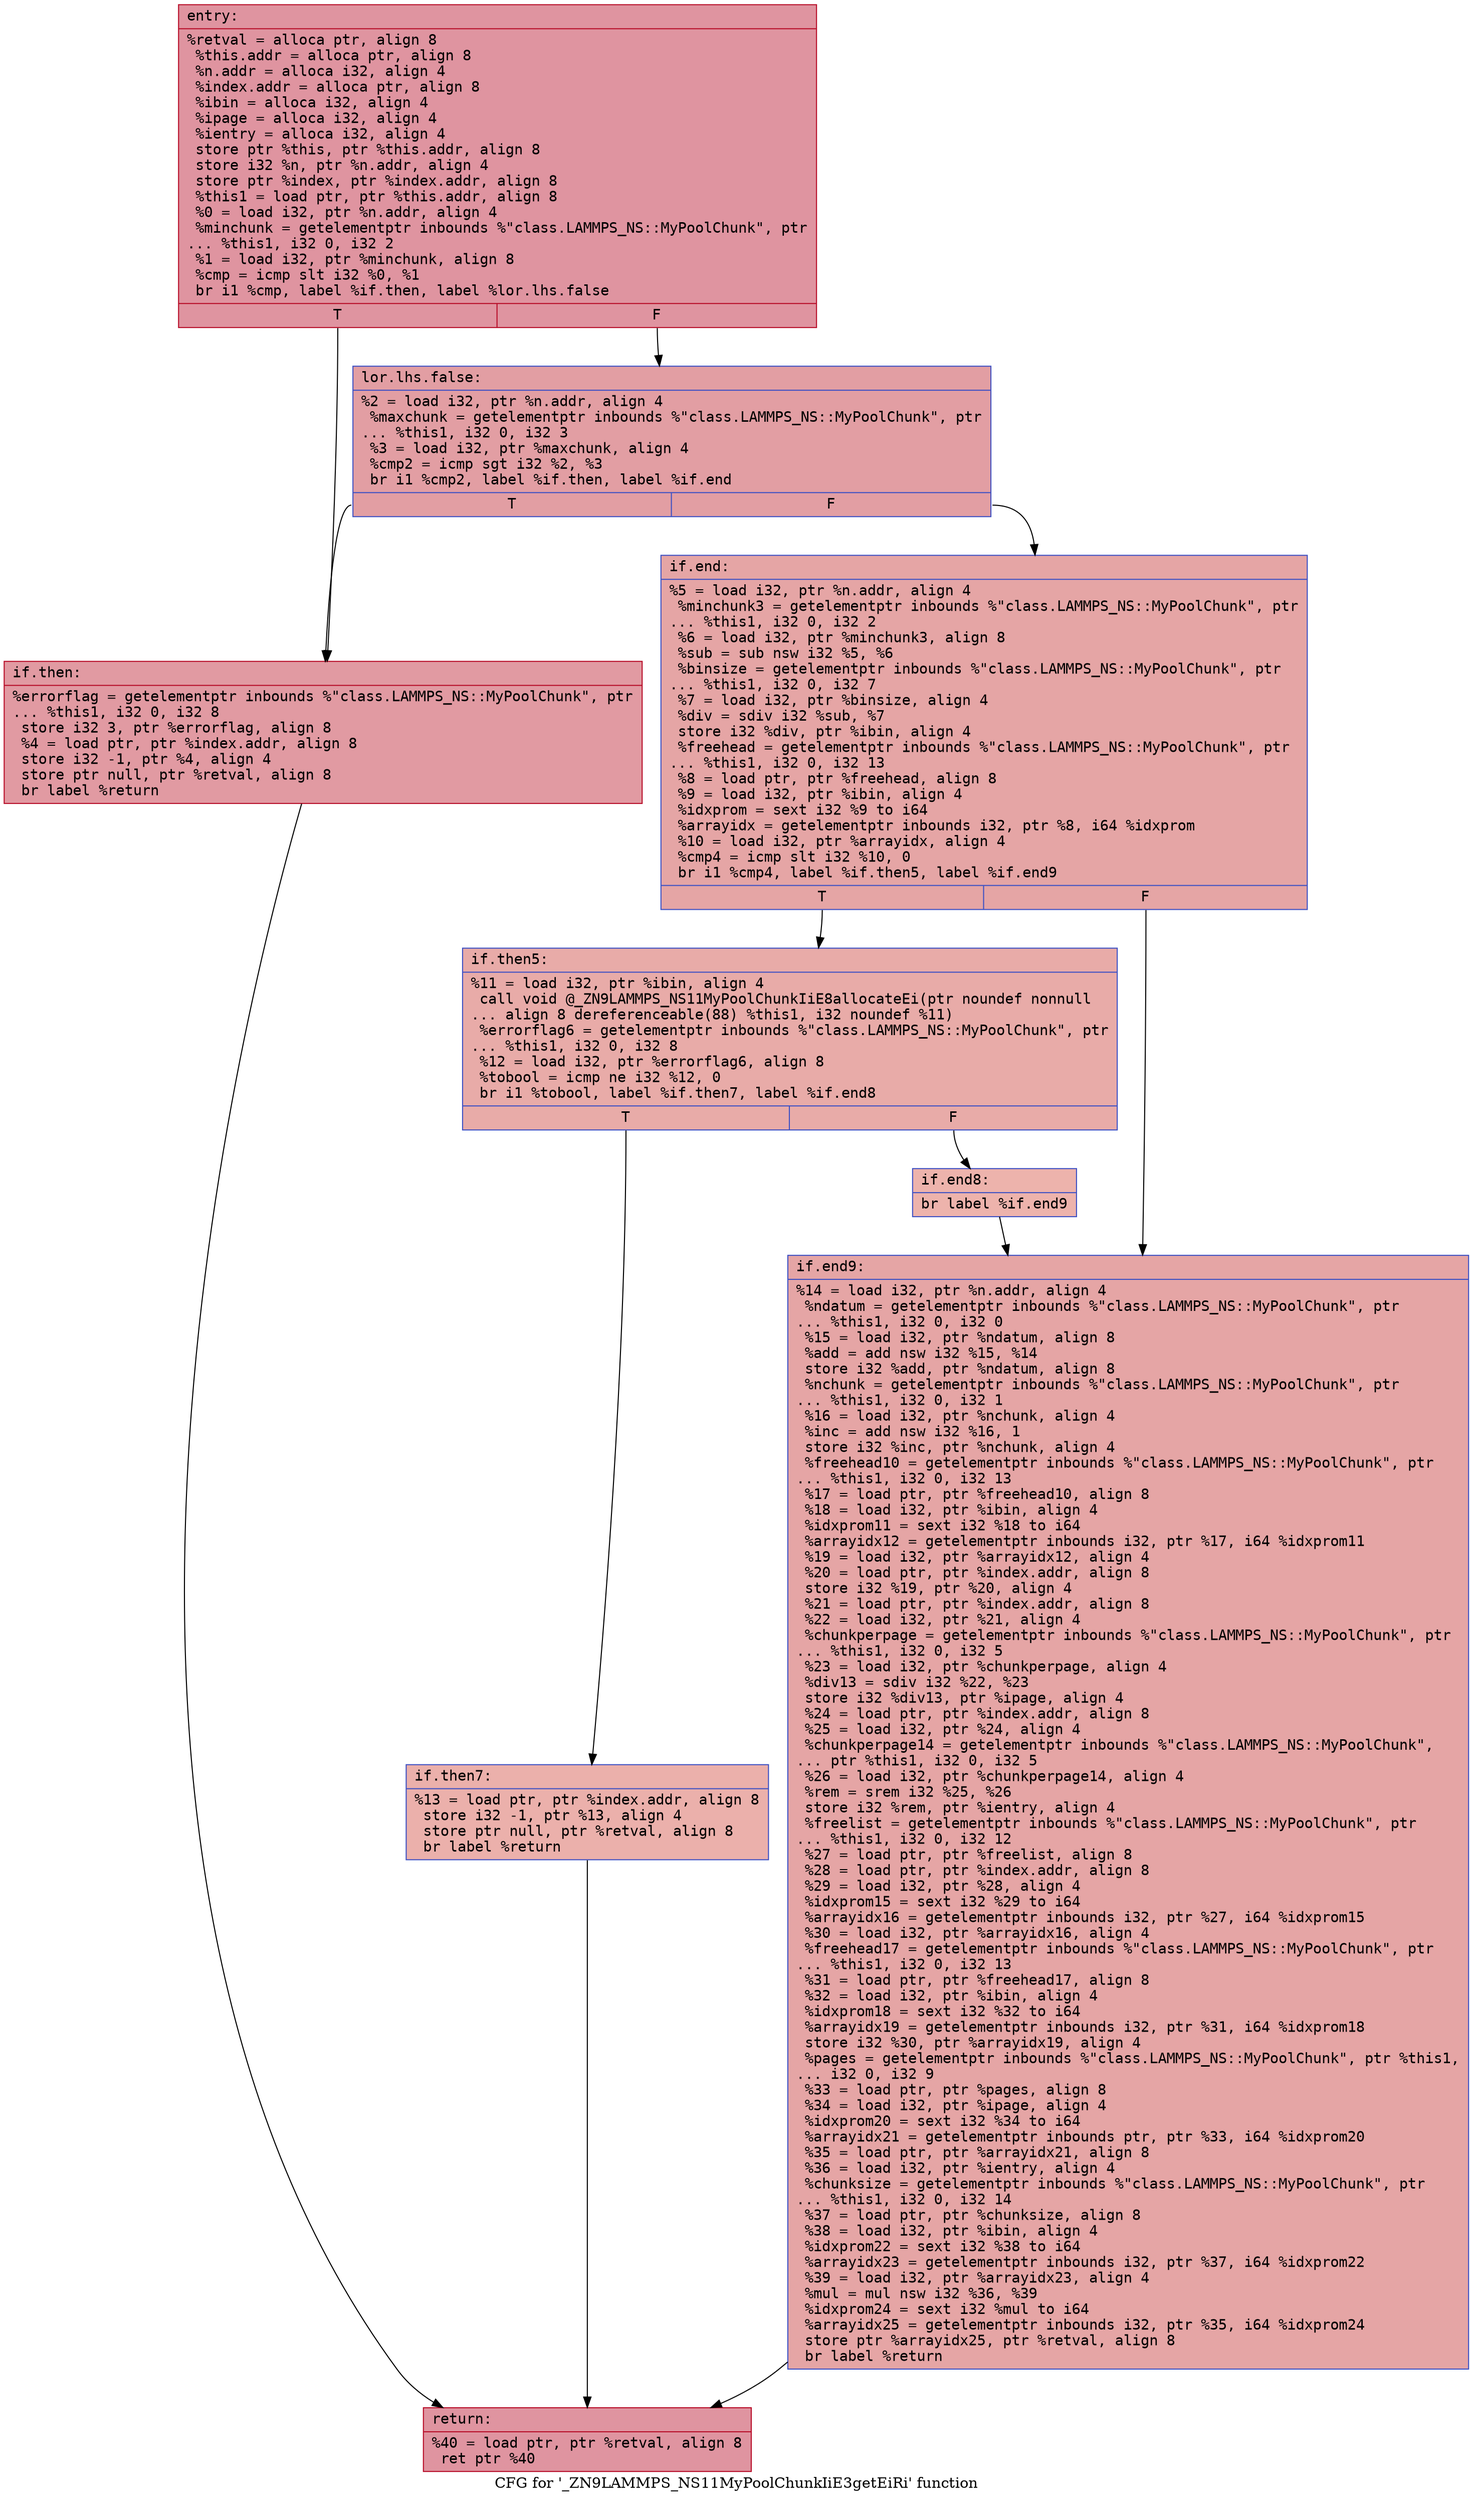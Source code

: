 digraph "CFG for '_ZN9LAMMPS_NS11MyPoolChunkIiE3getEiRi' function" {
	label="CFG for '_ZN9LAMMPS_NS11MyPoolChunkIiE3getEiRi' function";

	Node0x556991b37770 [shape=record,color="#b70d28ff", style=filled, fillcolor="#b70d2870" fontname="Courier",label="{entry:\l|  %retval = alloca ptr, align 8\l  %this.addr = alloca ptr, align 8\l  %n.addr = alloca i32, align 4\l  %index.addr = alloca ptr, align 8\l  %ibin = alloca i32, align 4\l  %ipage = alloca i32, align 4\l  %ientry = alloca i32, align 4\l  store ptr %this, ptr %this.addr, align 8\l  store i32 %n, ptr %n.addr, align 4\l  store ptr %index, ptr %index.addr, align 8\l  %this1 = load ptr, ptr %this.addr, align 8\l  %0 = load i32, ptr %n.addr, align 4\l  %minchunk = getelementptr inbounds %\"class.LAMMPS_NS::MyPoolChunk\", ptr\l... %this1, i32 0, i32 2\l  %1 = load i32, ptr %minchunk, align 8\l  %cmp = icmp slt i32 %0, %1\l  br i1 %cmp, label %if.then, label %lor.lhs.false\l|{<s0>T|<s1>F}}"];
	Node0x556991b37770:s0 -> Node0x556991b38200[tooltip="entry -> if.then\nProbability 50.00%" ];
	Node0x556991b37770:s1 -> Node0x556991b38250[tooltip="entry -> lor.lhs.false\nProbability 50.00%" ];
	Node0x556991b38250 [shape=record,color="#3d50c3ff", style=filled, fillcolor="#be242e70" fontname="Courier",label="{lor.lhs.false:\l|  %2 = load i32, ptr %n.addr, align 4\l  %maxchunk = getelementptr inbounds %\"class.LAMMPS_NS::MyPoolChunk\", ptr\l... %this1, i32 0, i32 3\l  %3 = load i32, ptr %maxchunk, align 4\l  %cmp2 = icmp sgt i32 %2, %3\l  br i1 %cmp2, label %if.then, label %if.end\l|{<s0>T|<s1>F}}"];
	Node0x556991b38250:s0 -> Node0x556991b38200[tooltip="lor.lhs.false -> if.then\nProbability 50.00%" ];
	Node0x556991b38250:s1 -> Node0x556991b38600[tooltip="lor.lhs.false -> if.end\nProbability 50.00%" ];
	Node0x556991b38200 [shape=record,color="#b70d28ff", style=filled, fillcolor="#bb1b2c70" fontname="Courier",label="{if.then:\l|  %errorflag = getelementptr inbounds %\"class.LAMMPS_NS::MyPoolChunk\", ptr\l... %this1, i32 0, i32 8\l  store i32 3, ptr %errorflag, align 8\l  %4 = load ptr, ptr %index.addr, align 8\l  store i32 -1, ptr %4, align 4\l  store ptr null, ptr %retval, align 8\l  br label %return\l}"];
	Node0x556991b38200 -> Node0x556991b38a70[tooltip="if.then -> return\nProbability 100.00%" ];
	Node0x556991b38600 [shape=record,color="#3d50c3ff", style=filled, fillcolor="#c5333470" fontname="Courier",label="{if.end:\l|  %5 = load i32, ptr %n.addr, align 4\l  %minchunk3 = getelementptr inbounds %\"class.LAMMPS_NS::MyPoolChunk\", ptr\l... %this1, i32 0, i32 2\l  %6 = load i32, ptr %minchunk3, align 8\l  %sub = sub nsw i32 %5, %6\l  %binsize = getelementptr inbounds %\"class.LAMMPS_NS::MyPoolChunk\", ptr\l... %this1, i32 0, i32 7\l  %7 = load i32, ptr %binsize, align 4\l  %div = sdiv i32 %sub, %7\l  store i32 %div, ptr %ibin, align 4\l  %freehead = getelementptr inbounds %\"class.LAMMPS_NS::MyPoolChunk\", ptr\l... %this1, i32 0, i32 13\l  %8 = load ptr, ptr %freehead, align 8\l  %9 = load i32, ptr %ibin, align 4\l  %idxprom = sext i32 %9 to i64\l  %arrayidx = getelementptr inbounds i32, ptr %8, i64 %idxprom\l  %10 = load i32, ptr %arrayidx, align 4\l  %cmp4 = icmp slt i32 %10, 0\l  br i1 %cmp4, label %if.then5, label %if.end9\l|{<s0>T|<s1>F}}"];
	Node0x556991b38600:s0 -> Node0x556991b39840[tooltip="if.end -> if.then5\nProbability 37.50%" ];
	Node0x556991b38600:s1 -> Node0x556991b398c0[tooltip="if.end -> if.end9\nProbability 62.50%" ];
	Node0x556991b39840 [shape=record,color="#3d50c3ff", style=filled, fillcolor="#cc403a70" fontname="Courier",label="{if.then5:\l|  %11 = load i32, ptr %ibin, align 4\l  call void @_ZN9LAMMPS_NS11MyPoolChunkIiE8allocateEi(ptr noundef nonnull\l... align 8 dereferenceable(88) %this1, i32 noundef %11)\l  %errorflag6 = getelementptr inbounds %\"class.LAMMPS_NS::MyPoolChunk\", ptr\l... %this1, i32 0, i32 8\l  %12 = load i32, ptr %errorflag6, align 8\l  %tobool = icmp ne i32 %12, 0\l  br i1 %tobool, label %if.then7, label %if.end8\l|{<s0>T|<s1>F}}"];
	Node0x556991b39840:s0 -> Node0x556991b39e30[tooltip="if.then5 -> if.then7\nProbability 62.50%" ];
	Node0x556991b39840:s1 -> Node0x556991b39eb0[tooltip="if.then5 -> if.end8\nProbability 37.50%" ];
	Node0x556991b39e30 [shape=record,color="#3d50c3ff", style=filled, fillcolor="#d24b4070" fontname="Courier",label="{if.then7:\l|  %13 = load ptr, ptr %index.addr, align 8\l  store i32 -1, ptr %13, align 4\l  store ptr null, ptr %retval, align 8\l  br label %return\l}"];
	Node0x556991b39e30 -> Node0x556991b38a70[tooltip="if.then7 -> return\nProbability 100.00%" ];
	Node0x556991b39eb0 [shape=record,color="#3d50c3ff", style=filled, fillcolor="#d6524470" fontname="Courier",label="{if.end8:\l|  br label %if.end9\l}"];
	Node0x556991b39eb0 -> Node0x556991b398c0[tooltip="if.end8 -> if.end9\nProbability 100.00%" ];
	Node0x556991b398c0 [shape=record,color="#3d50c3ff", style=filled, fillcolor="#c5333470" fontname="Courier",label="{if.end9:\l|  %14 = load i32, ptr %n.addr, align 4\l  %ndatum = getelementptr inbounds %\"class.LAMMPS_NS::MyPoolChunk\", ptr\l... %this1, i32 0, i32 0\l  %15 = load i32, ptr %ndatum, align 8\l  %add = add nsw i32 %15, %14\l  store i32 %add, ptr %ndatum, align 8\l  %nchunk = getelementptr inbounds %\"class.LAMMPS_NS::MyPoolChunk\", ptr\l... %this1, i32 0, i32 1\l  %16 = load i32, ptr %nchunk, align 4\l  %inc = add nsw i32 %16, 1\l  store i32 %inc, ptr %nchunk, align 4\l  %freehead10 = getelementptr inbounds %\"class.LAMMPS_NS::MyPoolChunk\", ptr\l... %this1, i32 0, i32 13\l  %17 = load ptr, ptr %freehead10, align 8\l  %18 = load i32, ptr %ibin, align 4\l  %idxprom11 = sext i32 %18 to i64\l  %arrayidx12 = getelementptr inbounds i32, ptr %17, i64 %idxprom11\l  %19 = load i32, ptr %arrayidx12, align 4\l  %20 = load ptr, ptr %index.addr, align 8\l  store i32 %19, ptr %20, align 4\l  %21 = load ptr, ptr %index.addr, align 8\l  %22 = load i32, ptr %21, align 4\l  %chunkperpage = getelementptr inbounds %\"class.LAMMPS_NS::MyPoolChunk\", ptr\l... %this1, i32 0, i32 5\l  %23 = load i32, ptr %chunkperpage, align 4\l  %div13 = sdiv i32 %22, %23\l  store i32 %div13, ptr %ipage, align 4\l  %24 = load ptr, ptr %index.addr, align 8\l  %25 = load i32, ptr %24, align 4\l  %chunkperpage14 = getelementptr inbounds %\"class.LAMMPS_NS::MyPoolChunk\",\l... ptr %this1, i32 0, i32 5\l  %26 = load i32, ptr %chunkperpage14, align 4\l  %rem = srem i32 %25, %26\l  store i32 %rem, ptr %ientry, align 4\l  %freelist = getelementptr inbounds %\"class.LAMMPS_NS::MyPoolChunk\", ptr\l... %this1, i32 0, i32 12\l  %27 = load ptr, ptr %freelist, align 8\l  %28 = load ptr, ptr %index.addr, align 8\l  %29 = load i32, ptr %28, align 4\l  %idxprom15 = sext i32 %29 to i64\l  %arrayidx16 = getelementptr inbounds i32, ptr %27, i64 %idxprom15\l  %30 = load i32, ptr %arrayidx16, align 4\l  %freehead17 = getelementptr inbounds %\"class.LAMMPS_NS::MyPoolChunk\", ptr\l... %this1, i32 0, i32 13\l  %31 = load ptr, ptr %freehead17, align 8\l  %32 = load i32, ptr %ibin, align 4\l  %idxprom18 = sext i32 %32 to i64\l  %arrayidx19 = getelementptr inbounds i32, ptr %31, i64 %idxprom18\l  store i32 %30, ptr %arrayidx19, align 4\l  %pages = getelementptr inbounds %\"class.LAMMPS_NS::MyPoolChunk\", ptr %this1,\l... i32 0, i32 9\l  %33 = load ptr, ptr %pages, align 8\l  %34 = load i32, ptr %ipage, align 4\l  %idxprom20 = sext i32 %34 to i64\l  %arrayidx21 = getelementptr inbounds ptr, ptr %33, i64 %idxprom20\l  %35 = load ptr, ptr %arrayidx21, align 8\l  %36 = load i32, ptr %ientry, align 4\l  %chunksize = getelementptr inbounds %\"class.LAMMPS_NS::MyPoolChunk\", ptr\l... %this1, i32 0, i32 14\l  %37 = load ptr, ptr %chunksize, align 8\l  %38 = load i32, ptr %ibin, align 4\l  %idxprom22 = sext i32 %38 to i64\l  %arrayidx23 = getelementptr inbounds i32, ptr %37, i64 %idxprom22\l  %39 = load i32, ptr %arrayidx23, align 4\l  %mul = mul nsw i32 %36, %39\l  %idxprom24 = sext i32 %mul to i64\l  %arrayidx25 = getelementptr inbounds i32, ptr %35, i64 %idxprom24\l  store ptr %arrayidx25, ptr %retval, align 8\l  br label %return\l}"];
	Node0x556991b398c0 -> Node0x556991b38a70[tooltip="if.end9 -> return\nProbability 100.00%" ];
	Node0x556991b38a70 [shape=record,color="#b70d28ff", style=filled, fillcolor="#b70d2870" fontname="Courier",label="{return:\l|  %40 = load ptr, ptr %retval, align 8\l  ret ptr %40\l}"];
}
